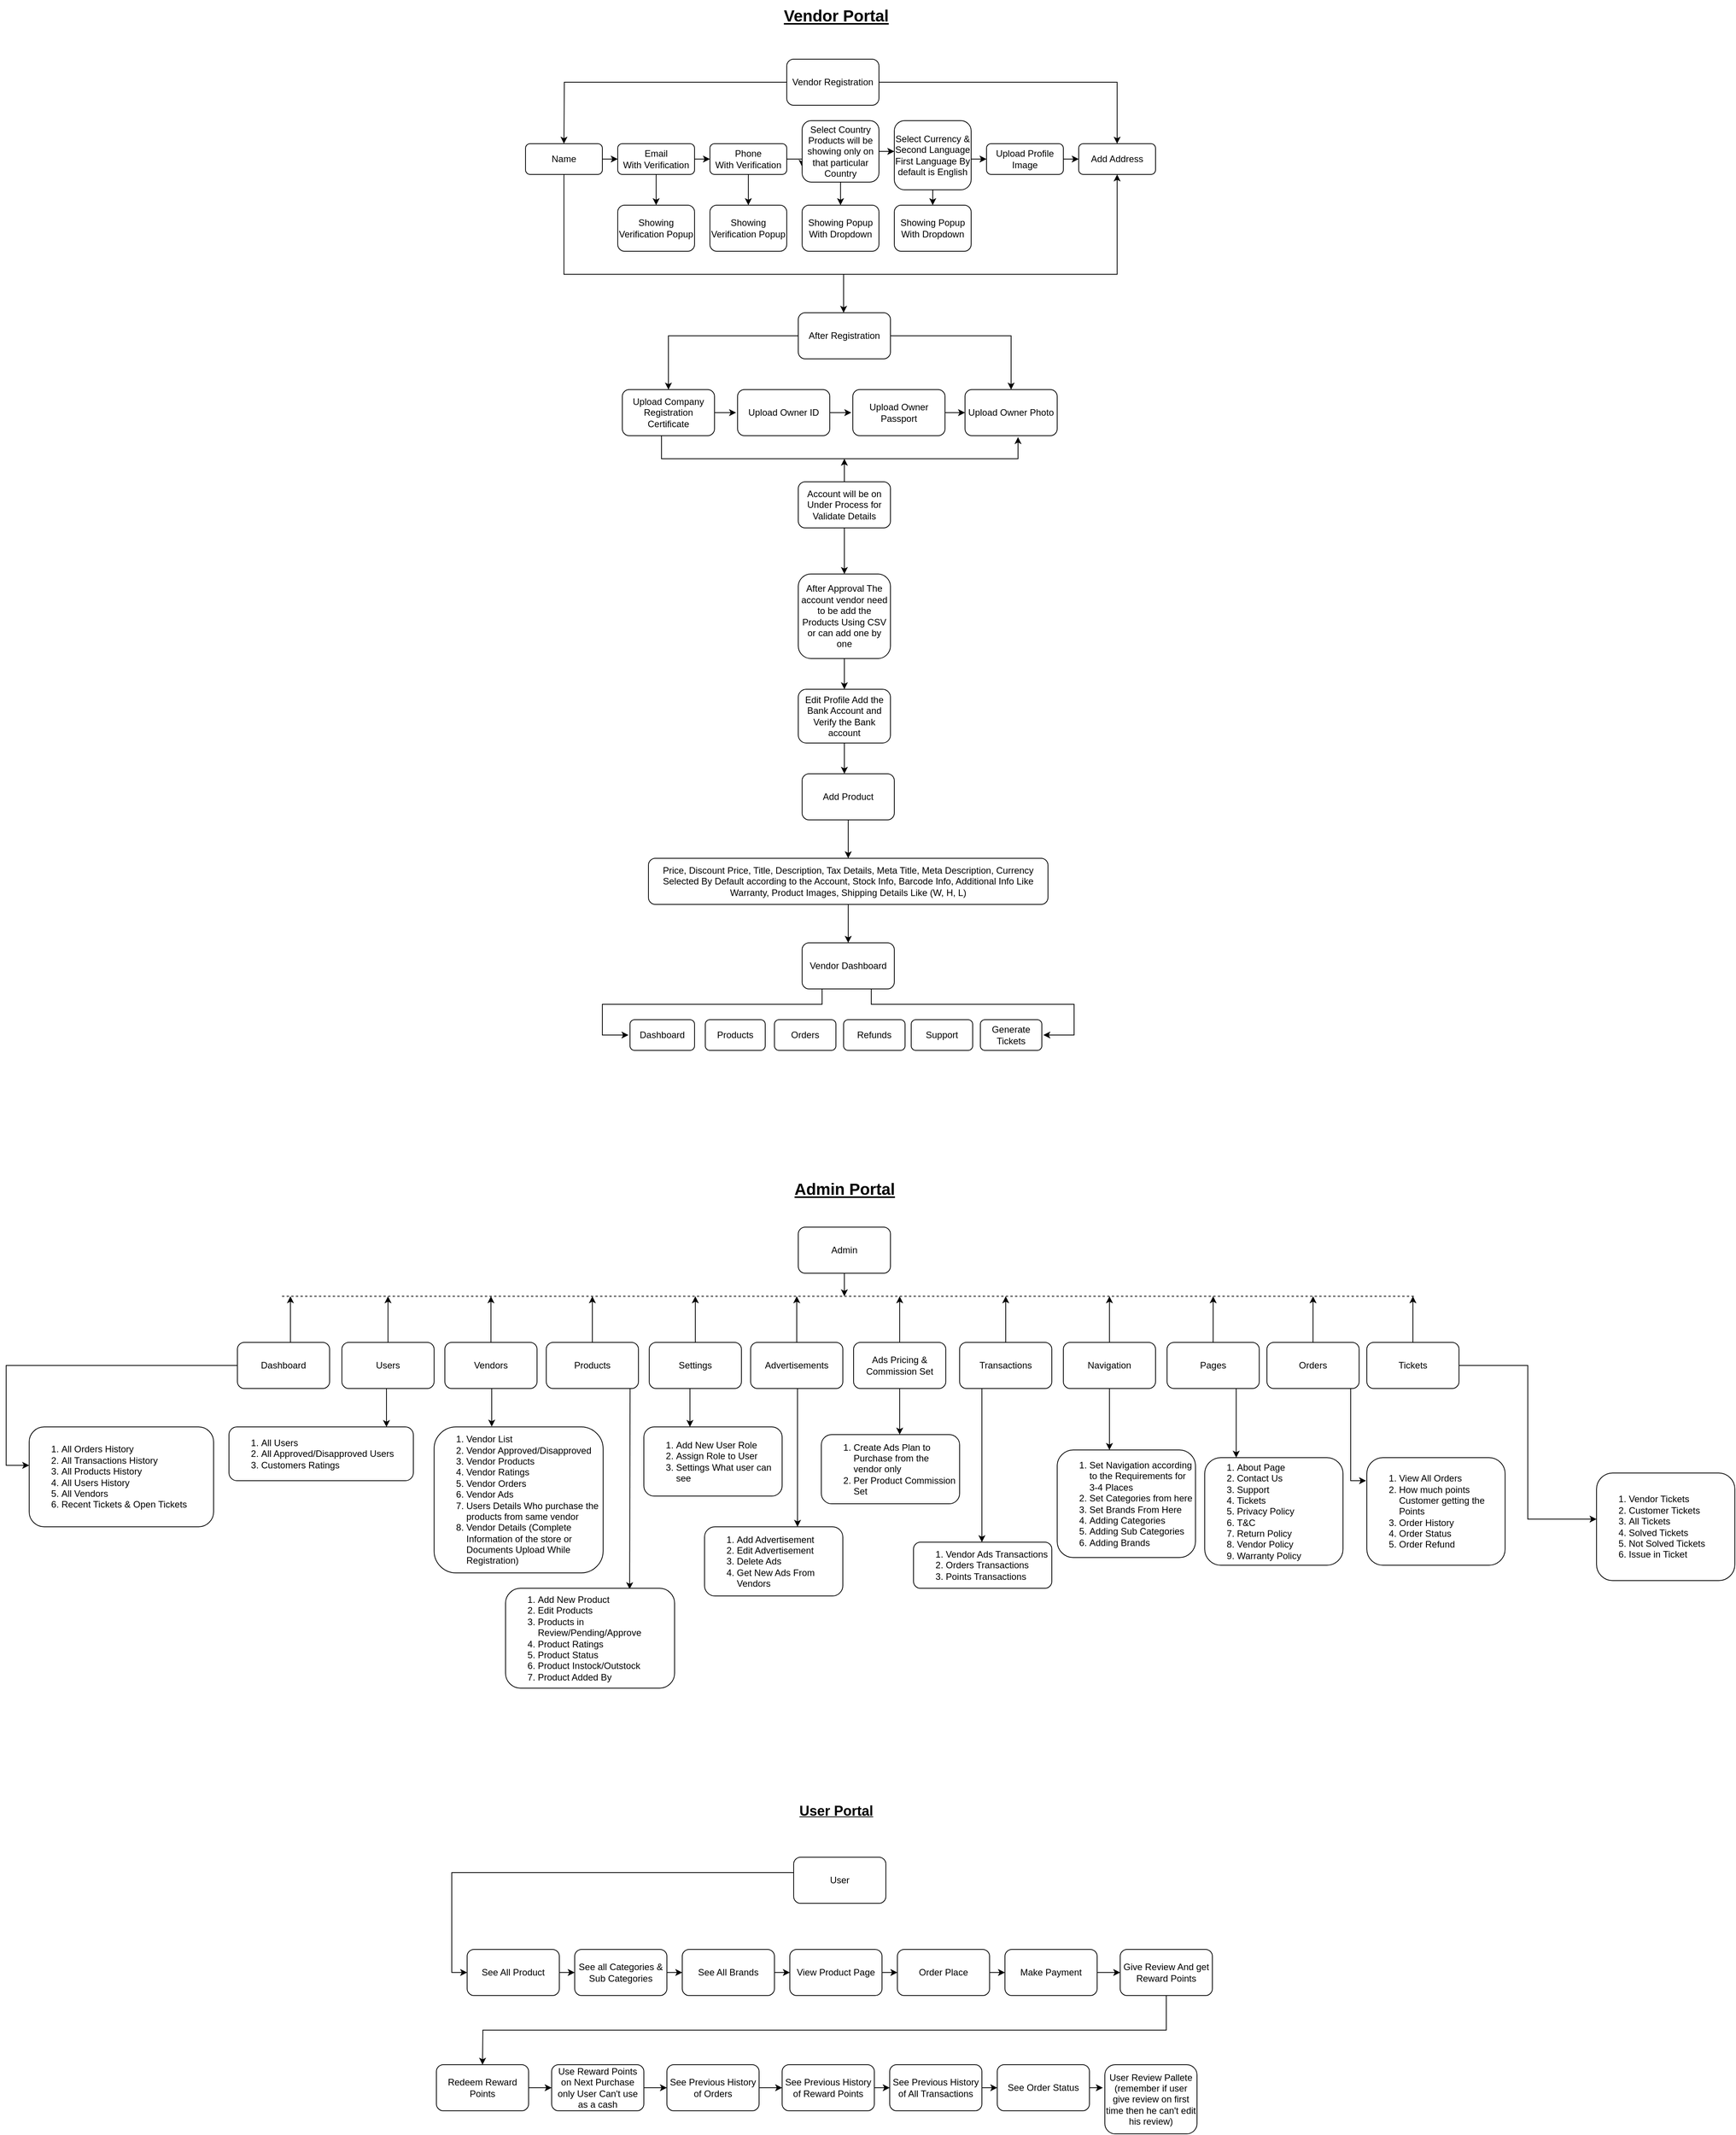 <mxfile version="24.7.13">
  <diagram name="Page-1" id="YAEVpcPzzc_q-mBe14_t">
    <mxGraphModel dx="2216" dy="703" grid="1" gridSize="10" guides="1" tooltips="1" connect="1" arrows="1" fold="1" page="1" pageScale="1" pageWidth="850" pageHeight="1100" math="0" shadow="0">
      <root>
        <mxCell id="0" />
        <mxCell id="1" parent="0" />
        <mxCell id="X09Q4AG_XSMURBuyCHd_-76" value="" style="group" vertex="1" connectable="0" parent="1">
          <mxGeometry x="-660" y="1540" width="2250" height="670" as="geometry" />
        </mxCell>
        <mxCell id="X09Q4AG_XSMURBuyCHd_-2" value="Admin&lt;span style=&quot;background-color: initial;&quot;&gt;&amp;nbsp;Portal&lt;/span&gt;" style="text;html=1;align=center;verticalAlign=middle;resizable=0;points=[];autosize=1;strokeColor=none;fillColor=none;fontSize=21;fontStyle=5" vertex="1" parent="X09Q4AG_XSMURBuyCHd_-76">
          <mxGeometry x="1021" width="140" height="40" as="geometry" />
        </mxCell>
        <mxCell id="X09Q4AG_XSMURBuyCHd_-19" style="edgeStyle=elbowEdgeStyle;rounded=0;orthogonalLoop=1;jettySize=auto;html=1;" edge="1" parent="X09Q4AG_XSMURBuyCHd_-76" source="X09Q4AG_XSMURBuyCHd_-3">
          <mxGeometry relative="1" as="geometry">
            <mxPoint x="1091" y="160" as="targetPoint" />
          </mxGeometry>
        </mxCell>
        <mxCell id="X09Q4AG_XSMURBuyCHd_-3" value="Admin" style="rounded=1;whiteSpace=wrap;html=1;" vertex="1" parent="X09Q4AG_XSMURBuyCHd_-76">
          <mxGeometry x="1031" y="70" width="120" height="60" as="geometry" />
        </mxCell>
        <mxCell id="X09Q4AG_XSMURBuyCHd_-23" style="edgeStyle=elbowEdgeStyle;rounded=0;orthogonalLoop=1;jettySize=auto;html=1;" edge="1" parent="X09Q4AG_XSMURBuyCHd_-76" source="X09Q4AG_XSMURBuyCHd_-5">
          <mxGeometry relative="1" as="geometry">
            <mxPoint x="370" y="160" as="targetPoint" />
          </mxGeometry>
        </mxCell>
        <mxCell id="X09Q4AG_XSMURBuyCHd_-52" style="edgeStyle=elbowEdgeStyle;rounded=0;orthogonalLoop=1;jettySize=auto;html=1;" edge="1" parent="X09Q4AG_XSMURBuyCHd_-76" source="X09Q4AG_XSMURBuyCHd_-5">
          <mxGeometry relative="1" as="geometry">
            <mxPoint x="30" y="380" as="targetPoint" />
            <Array as="points">
              <mxPoint y="310" />
            </Array>
          </mxGeometry>
        </mxCell>
        <mxCell id="X09Q4AG_XSMURBuyCHd_-5" value="Dashboard" style="rounded=1;whiteSpace=wrap;html=1;" vertex="1" parent="X09Q4AG_XSMURBuyCHd_-76">
          <mxGeometry x="301" y="220" width="120" height="60" as="geometry" />
        </mxCell>
        <mxCell id="X09Q4AG_XSMURBuyCHd_-24" style="edgeStyle=elbowEdgeStyle;rounded=0;orthogonalLoop=1;jettySize=auto;html=1;" edge="1" parent="X09Q4AG_XSMURBuyCHd_-76" source="X09Q4AG_XSMURBuyCHd_-8">
          <mxGeometry relative="1" as="geometry">
            <mxPoint x="497" y="160" as="targetPoint" />
          </mxGeometry>
        </mxCell>
        <mxCell id="X09Q4AG_XSMURBuyCHd_-8" value="Users" style="rounded=1;whiteSpace=wrap;html=1;" vertex="1" parent="X09Q4AG_XSMURBuyCHd_-76">
          <mxGeometry x="437" y="220" width="120" height="60" as="geometry" />
        </mxCell>
        <mxCell id="X09Q4AG_XSMURBuyCHd_-25" style="edgeStyle=elbowEdgeStyle;rounded=0;orthogonalLoop=1;jettySize=auto;html=1;" edge="1" parent="X09Q4AG_XSMURBuyCHd_-76" source="X09Q4AG_XSMURBuyCHd_-9">
          <mxGeometry relative="1" as="geometry">
            <mxPoint x="631" y="160" as="targetPoint" />
          </mxGeometry>
        </mxCell>
        <mxCell id="X09Q4AG_XSMURBuyCHd_-9" value="Vendors" style="rounded=1;whiteSpace=wrap;html=1;" vertex="1" parent="X09Q4AG_XSMURBuyCHd_-76">
          <mxGeometry x="571" y="220" width="120" height="60" as="geometry" />
        </mxCell>
        <mxCell id="X09Q4AG_XSMURBuyCHd_-26" style="edgeStyle=elbowEdgeStyle;rounded=0;orthogonalLoop=1;jettySize=auto;html=1;" edge="1" parent="X09Q4AG_XSMURBuyCHd_-76" source="X09Q4AG_XSMURBuyCHd_-10">
          <mxGeometry relative="1" as="geometry">
            <mxPoint x="763" y="160" as="targetPoint" />
          </mxGeometry>
        </mxCell>
        <mxCell id="X09Q4AG_XSMURBuyCHd_-51" style="edgeStyle=elbowEdgeStyle;rounded=0;orthogonalLoop=1;jettySize=auto;html=1;entryX=0.733;entryY=0.009;entryDx=0;entryDy=0;entryPerimeter=0;" edge="1" parent="X09Q4AG_XSMURBuyCHd_-76" target="X09Q4AG_XSMURBuyCHd_-55">
          <mxGeometry relative="1" as="geometry">
            <mxPoint x="812" y="570.0" as="targetPoint" />
            <mxPoint x="812.091" y="280" as="sourcePoint" />
          </mxGeometry>
        </mxCell>
        <mxCell id="X09Q4AG_XSMURBuyCHd_-10" value="Products" style="rounded=1;whiteSpace=wrap;html=1;" vertex="1" parent="X09Q4AG_XSMURBuyCHd_-76">
          <mxGeometry x="703" y="220" width="120" height="60" as="geometry" />
        </mxCell>
        <mxCell id="X09Q4AG_XSMURBuyCHd_-27" style="edgeStyle=elbowEdgeStyle;rounded=0;orthogonalLoop=1;jettySize=auto;html=1;" edge="1" parent="X09Q4AG_XSMURBuyCHd_-76" source="X09Q4AG_XSMURBuyCHd_-11">
          <mxGeometry relative="1" as="geometry">
            <mxPoint x="897" y="160" as="targetPoint" />
          </mxGeometry>
        </mxCell>
        <mxCell id="X09Q4AG_XSMURBuyCHd_-56" style="edgeStyle=elbowEdgeStyle;rounded=0;orthogonalLoop=1;jettySize=auto;html=1;" edge="1" parent="X09Q4AG_XSMURBuyCHd_-76" source="X09Q4AG_XSMURBuyCHd_-11">
          <mxGeometry relative="1" as="geometry">
            <mxPoint x="890" y="330.0" as="targetPoint" />
          </mxGeometry>
        </mxCell>
        <mxCell id="X09Q4AG_XSMURBuyCHd_-11" value="Settings" style="rounded=1;whiteSpace=wrap;html=1;" vertex="1" parent="X09Q4AG_XSMURBuyCHd_-76">
          <mxGeometry x="837" y="220" width="120" height="60" as="geometry" />
        </mxCell>
        <mxCell id="X09Q4AG_XSMURBuyCHd_-28" style="edgeStyle=elbowEdgeStyle;rounded=0;orthogonalLoop=1;jettySize=auto;html=1;" edge="1" parent="X09Q4AG_XSMURBuyCHd_-76" source="X09Q4AG_XSMURBuyCHd_-12">
          <mxGeometry relative="1" as="geometry">
            <mxPoint x="1029" y="160" as="targetPoint" />
          </mxGeometry>
        </mxCell>
        <mxCell id="X09Q4AG_XSMURBuyCHd_-58" style="edgeStyle=elbowEdgeStyle;rounded=0;orthogonalLoop=1;jettySize=auto;html=1;exitX=0.75;exitY=1;exitDx=0;exitDy=0;" edge="1" parent="X09Q4AG_XSMURBuyCHd_-76" source="X09Q4AG_XSMURBuyCHd_-12">
          <mxGeometry relative="1" as="geometry">
            <mxPoint x="1030" y="460" as="targetPoint" />
            <Array as="points">
              <mxPoint x="1030" y="360" />
            </Array>
          </mxGeometry>
        </mxCell>
        <mxCell id="X09Q4AG_XSMURBuyCHd_-12" value="Advertisements" style="rounded=1;whiteSpace=wrap;html=1;" vertex="1" parent="X09Q4AG_XSMURBuyCHd_-76">
          <mxGeometry x="969" y="220" width="120" height="60" as="geometry" />
        </mxCell>
        <mxCell id="X09Q4AG_XSMURBuyCHd_-29" style="edgeStyle=elbowEdgeStyle;rounded=0;orthogonalLoop=1;jettySize=auto;html=1;" edge="1" parent="X09Q4AG_XSMURBuyCHd_-76" source="X09Q4AG_XSMURBuyCHd_-13">
          <mxGeometry relative="1" as="geometry">
            <mxPoint x="1163.0" y="160" as="targetPoint" />
          </mxGeometry>
        </mxCell>
        <mxCell id="X09Q4AG_XSMURBuyCHd_-60" style="edgeStyle=elbowEdgeStyle;rounded=0;orthogonalLoop=1;jettySize=auto;html=1;" edge="1" parent="X09Q4AG_XSMURBuyCHd_-76" source="X09Q4AG_XSMURBuyCHd_-13">
          <mxGeometry relative="1" as="geometry">
            <mxPoint x="1163" y="340.0" as="targetPoint" />
          </mxGeometry>
        </mxCell>
        <mxCell id="X09Q4AG_XSMURBuyCHd_-13" value="Ads Pricing &amp;amp; Commission Set" style="rounded=1;whiteSpace=wrap;html=1;" vertex="1" parent="X09Q4AG_XSMURBuyCHd_-76">
          <mxGeometry x="1103" y="220" width="120" height="60" as="geometry" />
        </mxCell>
        <mxCell id="X09Q4AG_XSMURBuyCHd_-30" style="edgeStyle=elbowEdgeStyle;rounded=0;orthogonalLoop=1;jettySize=auto;html=1;" edge="1" parent="X09Q4AG_XSMURBuyCHd_-76" source="X09Q4AG_XSMURBuyCHd_-14">
          <mxGeometry relative="1" as="geometry">
            <mxPoint x="1301" y="160" as="targetPoint" />
          </mxGeometry>
        </mxCell>
        <mxCell id="X09Q4AG_XSMURBuyCHd_-62" style="edgeStyle=elbowEdgeStyle;rounded=0;orthogonalLoop=1;jettySize=auto;html=1;" edge="1" parent="X09Q4AG_XSMURBuyCHd_-76" source="X09Q4AG_XSMURBuyCHd_-14">
          <mxGeometry relative="1" as="geometry">
            <mxPoint x="1270" y="480.0" as="targetPoint" />
          </mxGeometry>
        </mxCell>
        <mxCell id="X09Q4AG_XSMURBuyCHd_-14" value="Transactions" style="rounded=1;whiteSpace=wrap;html=1;" vertex="1" parent="X09Q4AG_XSMURBuyCHd_-76">
          <mxGeometry x="1241" y="220" width="120" height="60" as="geometry" />
        </mxCell>
        <mxCell id="X09Q4AG_XSMURBuyCHd_-31" style="edgeStyle=elbowEdgeStyle;rounded=0;orthogonalLoop=1;jettySize=auto;html=1;" edge="1" parent="X09Q4AG_XSMURBuyCHd_-76" source="X09Q4AG_XSMURBuyCHd_-15">
          <mxGeometry relative="1" as="geometry">
            <mxPoint x="1436" y="160" as="targetPoint" />
          </mxGeometry>
        </mxCell>
        <mxCell id="X09Q4AG_XSMURBuyCHd_-64" style="edgeStyle=elbowEdgeStyle;rounded=0;orthogonalLoop=1;jettySize=auto;html=1;" edge="1" parent="X09Q4AG_XSMURBuyCHd_-76" source="X09Q4AG_XSMURBuyCHd_-15">
          <mxGeometry relative="1" as="geometry">
            <mxPoint x="1436" y="360.0" as="targetPoint" />
          </mxGeometry>
        </mxCell>
        <mxCell id="X09Q4AG_XSMURBuyCHd_-15" value="Navigation" style="rounded=1;whiteSpace=wrap;html=1;" vertex="1" parent="X09Q4AG_XSMURBuyCHd_-76">
          <mxGeometry x="1376" y="220" width="120" height="60" as="geometry" />
        </mxCell>
        <mxCell id="X09Q4AG_XSMURBuyCHd_-32" style="edgeStyle=elbowEdgeStyle;rounded=0;orthogonalLoop=1;jettySize=auto;html=1;" edge="1" parent="X09Q4AG_XSMURBuyCHd_-76" source="X09Q4AG_XSMURBuyCHd_-16">
          <mxGeometry relative="1" as="geometry">
            <mxPoint x="1571" y="160" as="targetPoint" />
          </mxGeometry>
        </mxCell>
        <mxCell id="X09Q4AG_XSMURBuyCHd_-66" style="edgeStyle=elbowEdgeStyle;rounded=0;orthogonalLoop=1;jettySize=auto;html=1;exitX=0.75;exitY=1;exitDx=0;exitDy=0;" edge="1" parent="X09Q4AG_XSMURBuyCHd_-76" source="X09Q4AG_XSMURBuyCHd_-16">
          <mxGeometry relative="1" as="geometry">
            <mxPoint x="1601" y="370.0" as="targetPoint" />
          </mxGeometry>
        </mxCell>
        <mxCell id="X09Q4AG_XSMURBuyCHd_-16" value="Pages" style="rounded=1;whiteSpace=wrap;html=1;" vertex="1" parent="X09Q4AG_XSMURBuyCHd_-76">
          <mxGeometry x="1511" y="220" width="120" height="60" as="geometry" />
        </mxCell>
        <mxCell id="X09Q4AG_XSMURBuyCHd_-33" style="edgeStyle=elbowEdgeStyle;rounded=0;orthogonalLoop=1;jettySize=auto;html=1;" edge="1" parent="X09Q4AG_XSMURBuyCHd_-76" source="X09Q4AG_XSMURBuyCHd_-17">
          <mxGeometry relative="1" as="geometry">
            <mxPoint x="1701" y="160" as="targetPoint" />
          </mxGeometry>
        </mxCell>
        <mxCell id="X09Q4AG_XSMURBuyCHd_-68" style="edgeStyle=elbowEdgeStyle;rounded=0;orthogonalLoop=1;jettySize=auto;html=1;strokeColor=default;" edge="1" parent="X09Q4AG_XSMURBuyCHd_-76" source="X09Q4AG_XSMURBuyCHd_-17">
          <mxGeometry relative="1" as="geometry">
            <mxPoint x="1770" y="400" as="targetPoint" />
            <Array as="points">
              <mxPoint x="1750" y="310" />
            </Array>
          </mxGeometry>
        </mxCell>
        <mxCell id="X09Q4AG_XSMURBuyCHd_-17" value="Orders" style="rounded=1;whiteSpace=wrap;html=1;" vertex="1" parent="X09Q4AG_XSMURBuyCHd_-76">
          <mxGeometry x="1641" y="220" width="120" height="60" as="geometry" />
        </mxCell>
        <mxCell id="X09Q4AG_XSMURBuyCHd_-34" style="edgeStyle=elbowEdgeStyle;rounded=0;orthogonalLoop=1;jettySize=auto;html=1;" edge="1" parent="X09Q4AG_XSMURBuyCHd_-76" source="X09Q4AG_XSMURBuyCHd_-18">
          <mxGeometry relative="1" as="geometry">
            <mxPoint x="1831" y="160" as="targetPoint" />
          </mxGeometry>
        </mxCell>
        <mxCell id="X09Q4AG_XSMURBuyCHd_-73" style="edgeStyle=elbowEdgeStyle;rounded=0;orthogonalLoop=1;jettySize=auto;html=1;" edge="1" parent="X09Q4AG_XSMURBuyCHd_-76" source="X09Q4AG_XSMURBuyCHd_-18">
          <mxGeometry relative="1" as="geometry">
            <mxPoint x="2070" y="450.0" as="targetPoint" />
          </mxGeometry>
        </mxCell>
        <mxCell id="X09Q4AG_XSMURBuyCHd_-18" value="Tickets" style="rounded=1;whiteSpace=wrap;html=1;" vertex="1" parent="X09Q4AG_XSMURBuyCHd_-76">
          <mxGeometry x="1771" y="220" width="120" height="60" as="geometry" />
        </mxCell>
        <mxCell id="X09Q4AG_XSMURBuyCHd_-22" value="" style="endArrow=none;dashed=1;html=1;rounded=0;" edge="1" parent="X09Q4AG_XSMURBuyCHd_-76">
          <mxGeometry width="50" height="50" relative="1" as="geometry">
            <mxPoint x="1832.105" y="160" as="sourcePoint" />
            <mxPoint x="357" y="160" as="targetPoint" />
          </mxGeometry>
        </mxCell>
        <mxCell id="X09Q4AG_XSMURBuyCHd_-45" value="&lt;ol&gt;&lt;li&gt;Vendor List&lt;/li&gt;&lt;li&gt;Vendor Approved/Disapproved&lt;/li&gt;&lt;li&gt;Vendor Products&lt;/li&gt;&lt;li&gt;Vendor Ratings&lt;/li&gt;&lt;li&gt;Vendor Orders&lt;/li&gt;&lt;li&gt;Vendor Ads&lt;/li&gt;&lt;li&gt;Users Details Who purchase the products from same vendor&lt;/li&gt;&lt;li&gt;Vendor Details (Complete Information of the store or Documents Upload While Registration)&lt;/li&gt;&lt;/ol&gt;" style="rounded=1;whiteSpace=wrap;html=1;align=left;" vertex="1" parent="X09Q4AG_XSMURBuyCHd_-76">
          <mxGeometry x="557" y="330" width="220" height="190" as="geometry" />
        </mxCell>
        <mxCell id="X09Q4AG_XSMURBuyCHd_-46" value="&lt;ol&gt;&lt;li&gt;All Users&lt;/li&gt;&lt;li&gt;All Approved/Disapproved Users&lt;/li&gt;&lt;li&gt;&lt;span style=&quot;background-color: initial;&quot;&gt;Customers Ratings&lt;/span&gt;&lt;/li&gt;&lt;/ol&gt;" style="rounded=1;whiteSpace=wrap;html=1;align=left;" vertex="1" parent="X09Q4AG_XSMURBuyCHd_-76">
          <mxGeometry x="290" y="330" width="240" height="70" as="geometry" />
        </mxCell>
        <mxCell id="X09Q4AG_XSMURBuyCHd_-49" style="edgeStyle=elbowEdgeStyle;rounded=0;orthogonalLoop=1;jettySize=auto;html=1;entryX=0.854;entryY=0.002;entryDx=0;entryDy=0;entryPerimeter=0;" edge="1" parent="X09Q4AG_XSMURBuyCHd_-76" source="X09Q4AG_XSMURBuyCHd_-8" target="X09Q4AG_XSMURBuyCHd_-46">
          <mxGeometry relative="1" as="geometry" />
        </mxCell>
        <mxCell id="X09Q4AG_XSMURBuyCHd_-50" style="edgeStyle=elbowEdgeStyle;rounded=0;orthogonalLoop=1;jettySize=auto;html=1;entryX=0.34;entryY=-0.002;entryDx=0;entryDy=0;entryPerimeter=0;" edge="1" parent="X09Q4AG_XSMURBuyCHd_-76" source="X09Q4AG_XSMURBuyCHd_-9" target="X09Q4AG_XSMURBuyCHd_-45">
          <mxGeometry relative="1" as="geometry" />
        </mxCell>
        <mxCell id="X09Q4AG_XSMURBuyCHd_-53" value="&lt;ol&gt;&lt;li&gt;All Orders History&lt;/li&gt;&lt;li&gt;All Transactions History&lt;/li&gt;&lt;li&gt;All Products History&lt;/li&gt;&lt;li&gt;All Users History&lt;/li&gt;&lt;li&gt;All Vendors&amp;nbsp;&lt;/li&gt;&lt;li&gt;Recent Tickets &amp;amp; Open Tickets&amp;nbsp;&lt;/li&gt;&lt;/ol&gt;" style="rounded=1;whiteSpace=wrap;html=1;align=left;" vertex="1" parent="X09Q4AG_XSMURBuyCHd_-76">
          <mxGeometry x="30" y="330" width="240" height="130" as="geometry" />
        </mxCell>
        <mxCell id="X09Q4AG_XSMURBuyCHd_-55" value="&lt;ol&gt;&lt;li&gt;Add New Product&lt;/li&gt;&lt;li&gt;Edit Products&lt;/li&gt;&lt;li&gt;Products in Review/Pending/Approve&lt;/li&gt;&lt;li&gt;Product Ratings&lt;/li&gt;&lt;li&gt;Product Status&lt;/li&gt;&lt;li&gt;Product Instock/Outstock&lt;/li&gt;&lt;li&gt;Product Added By&amp;nbsp;&lt;/li&gt;&lt;/ol&gt;" style="rounded=1;whiteSpace=wrap;html=1;align=left;" vertex="1" parent="X09Q4AG_XSMURBuyCHd_-76">
          <mxGeometry x="650" y="540" width="220" height="130" as="geometry" />
        </mxCell>
        <mxCell id="X09Q4AG_XSMURBuyCHd_-57" value="&lt;ol&gt;&lt;li&gt;Add New User Role&lt;/li&gt;&lt;li&gt;Assign Role to User&lt;/li&gt;&lt;li&gt;Settings What user can see&amp;nbsp;&lt;/li&gt;&lt;/ol&gt;" style="rounded=1;whiteSpace=wrap;html=1;align=left;" vertex="1" parent="X09Q4AG_XSMURBuyCHd_-76">
          <mxGeometry x="830" y="330" width="180" height="90" as="geometry" />
        </mxCell>
        <mxCell id="X09Q4AG_XSMURBuyCHd_-59" value="&lt;ol&gt;&lt;li&gt;Add Advertisement&lt;/li&gt;&lt;li&gt;Edit Advertisement&lt;/li&gt;&lt;li&gt;Delete Ads&lt;/li&gt;&lt;li&gt;Get New Ads From Vendors&lt;/li&gt;&lt;/ol&gt;" style="rounded=1;whiteSpace=wrap;html=1;align=left;" vertex="1" parent="X09Q4AG_XSMURBuyCHd_-76">
          <mxGeometry x="909" y="460" width="180" height="90" as="geometry" />
        </mxCell>
        <mxCell id="X09Q4AG_XSMURBuyCHd_-61" value="&lt;ol&gt;&lt;li&gt;Create Ads Plan to Purchase from the vendor only&lt;/li&gt;&lt;li&gt;Per Product Commission Set&amp;nbsp;&lt;/li&gt;&lt;/ol&gt;" style="rounded=1;whiteSpace=wrap;html=1;align=left;" vertex="1" parent="X09Q4AG_XSMURBuyCHd_-76">
          <mxGeometry x="1061" y="340" width="180" height="90" as="geometry" />
        </mxCell>
        <mxCell id="X09Q4AG_XSMURBuyCHd_-63" value="&lt;ol&gt;&lt;li&gt;Vendor Ads Transactions&lt;/li&gt;&lt;li&gt;Orders Transactions&lt;/li&gt;&lt;li&gt;Points Transactions&lt;/li&gt;&lt;/ol&gt;" style="rounded=1;whiteSpace=wrap;html=1;align=left;" vertex="1" parent="X09Q4AG_XSMURBuyCHd_-76">
          <mxGeometry x="1181" y="480" width="180" height="60" as="geometry" />
        </mxCell>
        <mxCell id="X09Q4AG_XSMURBuyCHd_-65" value="&lt;ol&gt;&lt;li&gt;Set Navigation according to the Requirements for 3-4 Places&lt;/li&gt;&lt;li&gt;Set Categories from here&lt;/li&gt;&lt;li&gt;Set Brands From Here&lt;/li&gt;&lt;li&gt;Adding Categories&lt;/li&gt;&lt;li&gt;Adding Sub Categories&lt;/li&gt;&lt;li&gt;Adding Brands&lt;/li&gt;&lt;/ol&gt;" style="rounded=1;whiteSpace=wrap;html=1;align=left;" vertex="1" parent="X09Q4AG_XSMURBuyCHd_-76">
          <mxGeometry x="1368" y="360" width="180" height="140" as="geometry" />
        </mxCell>
        <mxCell id="X09Q4AG_XSMURBuyCHd_-67" value="&lt;ol&gt;&lt;li&gt;About Page&amp;nbsp;&lt;/li&gt;&lt;li&gt;Contact Us&lt;/li&gt;&lt;li&gt;Support&lt;/li&gt;&lt;li&gt;Tickets&lt;/li&gt;&lt;li&gt;Privacy Policy&lt;/li&gt;&lt;li&gt;T&amp;amp;C&amp;nbsp;&lt;/li&gt;&lt;li&gt;Return Policy&lt;/li&gt;&lt;li&gt;Vendor Policy&lt;/li&gt;&lt;li&gt;Warranty Policy&lt;/li&gt;&lt;/ol&gt;" style="rounded=1;whiteSpace=wrap;html=1;align=left;" vertex="1" parent="X09Q4AG_XSMURBuyCHd_-76">
          <mxGeometry x="1560" y="370" width="180" height="140" as="geometry" />
        </mxCell>
        <mxCell id="X09Q4AG_XSMURBuyCHd_-71" value="&lt;ol&gt;&lt;li&gt;View All Orders&amp;nbsp;&lt;/li&gt;&lt;li&gt;How much points Customer getting the Points&lt;/li&gt;&lt;li&gt;Order History&lt;/li&gt;&lt;li&gt;Order Status&lt;/li&gt;&lt;li&gt;Order Refund&lt;/li&gt;&lt;/ol&gt;" style="rounded=1;whiteSpace=wrap;html=1;align=left;" vertex="1" parent="X09Q4AG_XSMURBuyCHd_-76">
          <mxGeometry x="1771" y="370" width="180" height="140" as="geometry" />
        </mxCell>
        <mxCell id="X09Q4AG_XSMURBuyCHd_-74" value="&lt;ol&gt;&lt;li&gt;Vendor Tickets&lt;/li&gt;&lt;li&gt;Customer Tickets&lt;/li&gt;&lt;li&gt;All Tickets&lt;/li&gt;&lt;li&gt;Solved Tickets&lt;/li&gt;&lt;li&gt;Not Solved Tickets&lt;/li&gt;&lt;li&gt;Issue in Ticket&lt;/li&gt;&lt;/ol&gt;" style="rounded=1;whiteSpace=wrap;html=1;align=left;" vertex="1" parent="X09Q4AG_XSMURBuyCHd_-76">
          <mxGeometry x="2070" y="390" width="180" height="140" as="geometry" />
        </mxCell>
        <mxCell id="X09Q4AG_XSMURBuyCHd_-77" value="" style="group" vertex="1" connectable="0" parent="1">
          <mxGeometry x="16" y="13" width="820" height="1367" as="geometry" />
        </mxCell>
        <mxCell id="5wintzvDErzxGzjBbFwN-30" style="edgeStyle=orthogonalEdgeStyle;rounded=0;orthogonalLoop=1;jettySize=auto;html=1;entryX=0.5;entryY=0;entryDx=0;entryDy=0;" parent="X09Q4AG_XSMURBuyCHd_-77" source="5wintzvDErzxGzjBbFwN-1" target="5wintzvDErzxGzjBbFwN-17" edge="1">
          <mxGeometry relative="1" as="geometry" />
        </mxCell>
        <mxCell id="5wintzvDErzxGzjBbFwN-31" style="edgeStyle=orthogonalEdgeStyle;rounded=0;orthogonalLoop=1;jettySize=auto;html=1;exitX=0;exitY=0.5;exitDx=0;exitDy=0;" parent="X09Q4AG_XSMURBuyCHd_-77" source="5wintzvDErzxGzjBbFwN-1" edge="1">
          <mxGeometry relative="1" as="geometry">
            <mxPoint x="50" y="187" as="targetPoint" />
          </mxGeometry>
        </mxCell>
        <mxCell id="5wintzvDErzxGzjBbFwN-1" value="Vendor Registration" style="rounded=1;whiteSpace=wrap;html=1;" parent="X09Q4AG_XSMURBuyCHd_-77" vertex="1">
          <mxGeometry x="340" y="77" width="120" height="60" as="geometry" />
        </mxCell>
        <mxCell id="5wintzvDErzxGzjBbFwN-20" style="edgeStyle=orthogonalEdgeStyle;rounded=0;orthogonalLoop=1;jettySize=auto;html=1;exitX=1;exitY=0.5;exitDx=0;exitDy=0;entryX=0;entryY=0.5;entryDx=0;entryDy=0;" parent="X09Q4AG_XSMURBuyCHd_-77" source="5wintzvDErzxGzjBbFwN-11" target="5wintzvDErzxGzjBbFwN-12" edge="1">
          <mxGeometry relative="1" as="geometry" />
        </mxCell>
        <mxCell id="5wintzvDErzxGzjBbFwN-43" style="edgeStyle=orthogonalEdgeStyle;rounded=0;orthogonalLoop=1;jettySize=auto;html=1;exitX=0.5;exitY=1;exitDx=0;exitDy=0;entryX=0.5;entryY=1;entryDx=0;entryDy=0;" parent="X09Q4AG_XSMURBuyCHd_-77" source="5wintzvDErzxGzjBbFwN-11" target="5wintzvDErzxGzjBbFwN-17" edge="1">
          <mxGeometry relative="1" as="geometry">
            <Array as="points">
              <mxPoint x="50" y="357" />
              <mxPoint x="770" y="357" />
            </Array>
          </mxGeometry>
        </mxCell>
        <mxCell id="5wintzvDErzxGzjBbFwN-11" value="Name" style="rounded=1;whiteSpace=wrap;html=1;" parent="X09Q4AG_XSMURBuyCHd_-77" vertex="1">
          <mxGeometry y="187" width="100" height="40" as="geometry" />
        </mxCell>
        <mxCell id="5wintzvDErzxGzjBbFwN-21" style="edgeStyle=orthogonalEdgeStyle;rounded=0;orthogonalLoop=1;jettySize=auto;html=1;exitX=1;exitY=0.5;exitDx=0;exitDy=0;entryX=0;entryY=0.5;entryDx=0;entryDy=0;" parent="X09Q4AG_XSMURBuyCHd_-77" source="5wintzvDErzxGzjBbFwN-12" target="5wintzvDErzxGzjBbFwN-13" edge="1">
          <mxGeometry relative="1" as="geometry" />
        </mxCell>
        <mxCell id="5wintzvDErzxGzjBbFwN-37" style="edgeStyle=orthogonalEdgeStyle;rounded=0;orthogonalLoop=1;jettySize=auto;html=1;exitX=0.5;exitY=1;exitDx=0;exitDy=0;entryX=0.5;entryY=0;entryDx=0;entryDy=0;" parent="X09Q4AG_XSMURBuyCHd_-77" source="5wintzvDErzxGzjBbFwN-12" target="5wintzvDErzxGzjBbFwN-33" edge="1">
          <mxGeometry relative="1" as="geometry" />
        </mxCell>
        <mxCell id="5wintzvDErzxGzjBbFwN-12" value="Email&lt;br&gt;With Verification" style="rounded=1;whiteSpace=wrap;html=1;" parent="X09Q4AG_XSMURBuyCHd_-77" vertex="1">
          <mxGeometry x="120" y="187" width="100" height="40" as="geometry" />
        </mxCell>
        <mxCell id="5wintzvDErzxGzjBbFwN-36" style="edgeStyle=orthogonalEdgeStyle;rounded=0;orthogonalLoop=1;jettySize=auto;html=1;exitX=0.5;exitY=1;exitDx=0;exitDy=0;entryX=0.5;entryY=0;entryDx=0;entryDy=0;" parent="X09Q4AG_XSMURBuyCHd_-77" source="5wintzvDErzxGzjBbFwN-13" target="5wintzvDErzxGzjBbFwN-34" edge="1">
          <mxGeometry relative="1" as="geometry" />
        </mxCell>
        <mxCell id="5wintzvDErzxGzjBbFwN-68" style="edgeStyle=orthogonalEdgeStyle;rounded=0;orthogonalLoop=1;jettySize=auto;html=1;exitX=1;exitY=0.5;exitDx=0;exitDy=0;entryX=0;entryY=0.75;entryDx=0;entryDy=0;" parent="X09Q4AG_XSMURBuyCHd_-77" source="5wintzvDErzxGzjBbFwN-13" target="5wintzvDErzxGzjBbFwN-14" edge="1">
          <mxGeometry relative="1" as="geometry" />
        </mxCell>
        <mxCell id="5wintzvDErzxGzjBbFwN-13" value="Phone&lt;br&gt;With Verification" style="rounded=1;whiteSpace=wrap;html=1;" parent="X09Q4AG_XSMURBuyCHd_-77" vertex="1">
          <mxGeometry x="240" y="187" width="100" height="40" as="geometry" />
        </mxCell>
        <mxCell id="5wintzvDErzxGzjBbFwN-39" style="edgeStyle=orthogonalEdgeStyle;rounded=0;orthogonalLoop=1;jettySize=auto;html=1;entryX=0.5;entryY=0;entryDx=0;entryDy=0;" parent="X09Q4AG_XSMURBuyCHd_-77" target="5wintzvDErzxGzjBbFwN-38" edge="1">
          <mxGeometry relative="1" as="geometry">
            <mxPoint x="410" y="237" as="sourcePoint" />
          </mxGeometry>
        </mxCell>
        <mxCell id="5wintzvDErzxGzjBbFwN-14" value="Select Country Products will be showing only on that particular Country" style="rounded=1;whiteSpace=wrap;html=1;" parent="X09Q4AG_XSMURBuyCHd_-77" vertex="1">
          <mxGeometry x="360" y="157" width="100" height="80" as="geometry" />
        </mxCell>
        <mxCell id="5wintzvDErzxGzjBbFwN-27" style="edgeStyle=orthogonalEdgeStyle;rounded=0;orthogonalLoop=1;jettySize=auto;html=1;exitX=1;exitY=0.5;exitDx=0;exitDy=0;entryX=0;entryY=0.5;entryDx=0;entryDy=0;" parent="X09Q4AG_XSMURBuyCHd_-77" source="5wintzvDErzxGzjBbFwN-15" target="5wintzvDErzxGzjBbFwN-16" edge="1">
          <mxGeometry relative="1" as="geometry">
            <Array as="points">
              <mxPoint x="580" y="207" />
            </Array>
          </mxGeometry>
        </mxCell>
        <mxCell id="5wintzvDErzxGzjBbFwN-41" style="edgeStyle=orthogonalEdgeStyle;rounded=0;orthogonalLoop=1;jettySize=auto;html=1;entryX=0.5;entryY=0;entryDx=0;entryDy=0;" parent="X09Q4AG_XSMURBuyCHd_-77" target="5wintzvDErzxGzjBbFwN-40" edge="1">
          <mxGeometry relative="1" as="geometry">
            <mxPoint x="530" y="247" as="sourcePoint" />
          </mxGeometry>
        </mxCell>
        <mxCell id="5wintzvDErzxGzjBbFwN-15" value="Select Currency &amp;amp; Second Language&lt;div&gt;First Language By default is English&lt;/div&gt;" style="rounded=1;whiteSpace=wrap;html=1;" parent="X09Q4AG_XSMURBuyCHd_-77" vertex="1">
          <mxGeometry x="480" y="157" width="100" height="90" as="geometry" />
        </mxCell>
        <mxCell id="5wintzvDErzxGzjBbFwN-28" style="edgeStyle=orthogonalEdgeStyle;rounded=0;orthogonalLoop=1;jettySize=auto;html=1;exitX=1;exitY=0.5;exitDx=0;exitDy=0;entryX=0;entryY=0.5;entryDx=0;entryDy=0;" parent="X09Q4AG_XSMURBuyCHd_-77" source="5wintzvDErzxGzjBbFwN-16" target="5wintzvDErzxGzjBbFwN-17" edge="1">
          <mxGeometry relative="1" as="geometry" />
        </mxCell>
        <mxCell id="5wintzvDErzxGzjBbFwN-16" value="Upload Profile Image" style="rounded=1;whiteSpace=wrap;html=1;" parent="X09Q4AG_XSMURBuyCHd_-77" vertex="1">
          <mxGeometry x="600" y="187" width="100" height="40" as="geometry" />
        </mxCell>
        <mxCell id="5wintzvDErzxGzjBbFwN-17" value="Add Address" style="rounded=1;whiteSpace=wrap;html=1;" parent="X09Q4AG_XSMURBuyCHd_-77" vertex="1">
          <mxGeometry x="720" y="187" width="100" height="40" as="geometry" />
        </mxCell>
        <mxCell id="5wintzvDErzxGzjBbFwN-33" value="Showing Verification Popup" style="rounded=1;whiteSpace=wrap;html=1;" parent="X09Q4AG_XSMURBuyCHd_-77" vertex="1">
          <mxGeometry x="120" y="267" width="100" height="60" as="geometry" />
        </mxCell>
        <mxCell id="5wintzvDErzxGzjBbFwN-34" value="Showing Verification Popup" style="rounded=1;whiteSpace=wrap;html=1;" parent="X09Q4AG_XSMURBuyCHd_-77" vertex="1">
          <mxGeometry x="240" y="267" width="100" height="60" as="geometry" />
        </mxCell>
        <mxCell id="5wintzvDErzxGzjBbFwN-38" value="Showing Popup With Dropdown" style="rounded=1;whiteSpace=wrap;html=1;" parent="X09Q4AG_XSMURBuyCHd_-77" vertex="1">
          <mxGeometry x="360" y="267" width="100" height="60" as="geometry" />
        </mxCell>
        <mxCell id="5wintzvDErzxGzjBbFwN-40" value="Showing Popup With Dropdown" style="rounded=1;whiteSpace=wrap;html=1;" parent="X09Q4AG_XSMURBuyCHd_-77" vertex="1">
          <mxGeometry x="480" y="267" width="100" height="60" as="geometry" />
        </mxCell>
        <mxCell id="5wintzvDErzxGzjBbFwN-44" value="" style="endArrow=classic;html=1;rounded=0;" parent="X09Q4AG_XSMURBuyCHd_-77" edge="1">
          <mxGeometry width="50" height="50" relative="1" as="geometry">
            <mxPoint x="414" y="357" as="sourcePoint" />
            <mxPoint x="414" y="407" as="targetPoint" />
          </mxGeometry>
        </mxCell>
        <mxCell id="5wintzvDErzxGzjBbFwN-51" style="edgeStyle=orthogonalEdgeStyle;rounded=0;orthogonalLoop=1;jettySize=auto;html=1;exitX=1;exitY=0.5;exitDx=0;exitDy=0;entryX=0.5;entryY=0;entryDx=0;entryDy=0;" parent="X09Q4AG_XSMURBuyCHd_-77" source="5wintzvDErzxGzjBbFwN-45" target="5wintzvDErzxGzjBbFwN-49" edge="1">
          <mxGeometry relative="1" as="geometry" />
        </mxCell>
        <mxCell id="5wintzvDErzxGzjBbFwN-52" style="edgeStyle=orthogonalEdgeStyle;rounded=0;orthogonalLoop=1;jettySize=auto;html=1;exitX=0;exitY=0.5;exitDx=0;exitDy=0;entryX=0.5;entryY=0;entryDx=0;entryDy=0;" parent="X09Q4AG_XSMURBuyCHd_-77" source="5wintzvDErzxGzjBbFwN-45" target="5wintzvDErzxGzjBbFwN-46" edge="1">
          <mxGeometry relative="1" as="geometry" />
        </mxCell>
        <mxCell id="5wintzvDErzxGzjBbFwN-45" value="After Registration" style="rounded=1;whiteSpace=wrap;html=1;" parent="X09Q4AG_XSMURBuyCHd_-77" vertex="1">
          <mxGeometry x="355" y="407" width="120" height="60" as="geometry" />
        </mxCell>
        <mxCell id="5wintzvDErzxGzjBbFwN-55" style="edgeStyle=orthogonalEdgeStyle;rounded=0;orthogonalLoop=1;jettySize=auto;html=1;exitX=1;exitY=0.5;exitDx=0;exitDy=0;" parent="X09Q4AG_XSMURBuyCHd_-77" source="5wintzvDErzxGzjBbFwN-46" edge="1">
          <mxGeometry relative="1" as="geometry">
            <mxPoint x="274" y="537" as="targetPoint" />
          </mxGeometry>
        </mxCell>
        <mxCell id="5wintzvDErzxGzjBbFwN-46" value="Upload Company Registration Certificate" style="rounded=1;whiteSpace=wrap;html=1;" parent="X09Q4AG_XSMURBuyCHd_-77" vertex="1">
          <mxGeometry x="126" y="507" width="120" height="60" as="geometry" />
        </mxCell>
        <mxCell id="5wintzvDErzxGzjBbFwN-56" style="edgeStyle=orthogonalEdgeStyle;rounded=0;orthogonalLoop=1;jettySize=auto;html=1;exitX=1;exitY=0.5;exitDx=0;exitDy=0;" parent="X09Q4AG_XSMURBuyCHd_-77" source="5wintzvDErzxGzjBbFwN-47" edge="1">
          <mxGeometry relative="1" as="geometry">
            <mxPoint x="424" y="537" as="targetPoint" />
          </mxGeometry>
        </mxCell>
        <mxCell id="5wintzvDErzxGzjBbFwN-47" value="Upload Owner ID" style="rounded=1;whiteSpace=wrap;html=1;" parent="X09Q4AG_XSMURBuyCHd_-77" vertex="1">
          <mxGeometry x="276" y="507" width="120" height="60" as="geometry" />
        </mxCell>
        <mxCell id="5wintzvDErzxGzjBbFwN-57" style="edgeStyle=orthogonalEdgeStyle;rounded=0;orthogonalLoop=1;jettySize=auto;html=1;exitX=1;exitY=0.5;exitDx=0;exitDy=0;entryX=0;entryY=0.5;entryDx=0;entryDy=0;" parent="X09Q4AG_XSMURBuyCHd_-77" source="5wintzvDErzxGzjBbFwN-48" target="5wintzvDErzxGzjBbFwN-49" edge="1">
          <mxGeometry relative="1" as="geometry" />
        </mxCell>
        <mxCell id="5wintzvDErzxGzjBbFwN-48" value="Upload Owner Passport" style="rounded=1;whiteSpace=wrap;html=1;" parent="X09Q4AG_XSMURBuyCHd_-77" vertex="1">
          <mxGeometry x="426" y="507" width="120" height="60" as="geometry" />
        </mxCell>
        <mxCell id="5wintzvDErzxGzjBbFwN-49" value="Upload Owner Photo" style="rounded=1;whiteSpace=wrap;html=1;" parent="X09Q4AG_XSMURBuyCHd_-77" vertex="1">
          <mxGeometry x="572" y="507" width="120" height="60" as="geometry" />
        </mxCell>
        <mxCell id="5wintzvDErzxGzjBbFwN-60" style="edgeStyle=orthogonalEdgeStyle;rounded=0;orthogonalLoop=1;jettySize=auto;html=1;exitX=0.5;exitY=0;exitDx=0;exitDy=0;" parent="X09Q4AG_XSMURBuyCHd_-77" source="5wintzvDErzxGzjBbFwN-58" edge="1">
          <mxGeometry relative="1" as="geometry">
            <mxPoint x="415" y="597" as="targetPoint" />
          </mxGeometry>
        </mxCell>
        <mxCell id="5wintzvDErzxGzjBbFwN-62" style="edgeStyle=orthogonalEdgeStyle;rounded=0;orthogonalLoop=1;jettySize=auto;html=1;exitX=0.5;exitY=1;exitDx=0;exitDy=0;entryX=0.5;entryY=0;entryDx=0;entryDy=0;" parent="X09Q4AG_XSMURBuyCHd_-77" source="5wintzvDErzxGzjBbFwN-58" target="5wintzvDErzxGzjBbFwN-61" edge="1">
          <mxGeometry relative="1" as="geometry" />
        </mxCell>
        <mxCell id="5wintzvDErzxGzjBbFwN-58" value="Account will be on Under Process for Validate Details" style="rounded=1;whiteSpace=wrap;html=1;" parent="X09Q4AG_XSMURBuyCHd_-77" vertex="1">
          <mxGeometry x="355" y="627" width="120" height="60" as="geometry" />
        </mxCell>
        <mxCell id="5wintzvDErzxGzjBbFwN-59" style="edgeStyle=orthogonalEdgeStyle;rounded=0;orthogonalLoop=1;jettySize=auto;html=1;exitX=0.5;exitY=1;exitDx=0;exitDy=0;entryX=0.65;entryY=1.031;entryDx=0;entryDy=0;entryPerimeter=0;" parent="X09Q4AG_XSMURBuyCHd_-77" edge="1">
          <mxGeometry relative="1" as="geometry">
            <mxPoint x="177" y="567" as="sourcePoint" />
            <mxPoint x="641.0" y="568.86" as="targetPoint" />
            <Array as="points">
              <mxPoint x="177" y="597" />
              <mxPoint x="641" y="597" />
            </Array>
          </mxGeometry>
        </mxCell>
        <mxCell id="5wintzvDErzxGzjBbFwN-63" style="edgeStyle=orthogonalEdgeStyle;rounded=0;orthogonalLoop=1;jettySize=auto;html=1;exitX=0.5;exitY=1;exitDx=0;exitDy=0;" parent="X09Q4AG_XSMURBuyCHd_-77" source="5wintzvDErzxGzjBbFwN-61" edge="1">
          <mxGeometry relative="1" as="geometry">
            <mxPoint x="415" y="897" as="targetPoint" />
          </mxGeometry>
        </mxCell>
        <mxCell id="5wintzvDErzxGzjBbFwN-61" value="After Approval The account vendor need to be add the Products Using CSV or can add one by one" style="rounded=1;whiteSpace=wrap;html=1;" parent="X09Q4AG_XSMURBuyCHd_-77" vertex="1">
          <mxGeometry x="355" y="747" width="120" height="110" as="geometry" />
        </mxCell>
        <mxCell id="5wintzvDErzxGzjBbFwN-74" style="edgeStyle=orthogonalEdgeStyle;rounded=0;orthogonalLoop=1;jettySize=auto;html=1;" parent="X09Q4AG_XSMURBuyCHd_-77" source="5wintzvDErzxGzjBbFwN-64" edge="1">
          <mxGeometry relative="1" as="geometry">
            <mxPoint x="420" y="1117" as="targetPoint" />
          </mxGeometry>
        </mxCell>
        <mxCell id="5wintzvDErzxGzjBbFwN-64" value="Add Product" style="rounded=1;whiteSpace=wrap;html=1;" parent="X09Q4AG_XSMURBuyCHd_-77" vertex="1">
          <mxGeometry x="360" y="1007" width="120" height="60" as="geometry" />
        </mxCell>
        <mxCell id="5wintzvDErzxGzjBbFwN-75" style="edgeStyle=orthogonalEdgeStyle;rounded=0;orthogonalLoop=1;jettySize=auto;html=1;" parent="X09Q4AG_XSMURBuyCHd_-77" source="5wintzvDErzxGzjBbFwN-66" edge="1">
          <mxGeometry relative="1" as="geometry">
            <mxPoint x="420" y="1227" as="targetPoint" />
          </mxGeometry>
        </mxCell>
        <mxCell id="5wintzvDErzxGzjBbFwN-66" value="Price, Discount Price, Title, Description, Tax Details, Meta Title, Meta Description, Currency Selected By Default according to the Account, Stock Info, Barcode Info, Additional Info Like Warranty, Product Images, Shipping Details Like (W, H, L)" style="rounded=1;whiteSpace=wrap;html=1;" parent="X09Q4AG_XSMURBuyCHd_-77" vertex="1">
          <mxGeometry x="160" y="1117" width="520" height="60" as="geometry" />
        </mxCell>
        <mxCell id="5wintzvDErzxGzjBbFwN-71" style="edgeStyle=orthogonalEdgeStyle;rounded=0;orthogonalLoop=1;jettySize=auto;html=1;entryX=0.002;entryY=0.447;entryDx=0;entryDy=0;entryPerimeter=0;" parent="X09Q4AG_XSMURBuyCHd_-77" source="5wintzvDErzxGzjBbFwN-14" target="5wintzvDErzxGzjBbFwN-15" edge="1">
          <mxGeometry relative="1" as="geometry" />
        </mxCell>
        <mxCell id="5wintzvDErzxGzjBbFwN-73" style="edgeStyle=orthogonalEdgeStyle;rounded=0;orthogonalLoop=1;jettySize=auto;html=1;" parent="X09Q4AG_XSMURBuyCHd_-77" source="5wintzvDErzxGzjBbFwN-72" edge="1">
          <mxGeometry relative="1" as="geometry">
            <mxPoint x="415" y="1007" as="targetPoint" />
          </mxGeometry>
        </mxCell>
        <mxCell id="5wintzvDErzxGzjBbFwN-72" value="Edit Profile Add the Bank Account and Verify the Bank account" style="rounded=1;whiteSpace=wrap;html=1;" parent="X09Q4AG_XSMURBuyCHd_-77" vertex="1">
          <mxGeometry x="355" y="897" width="120" height="70" as="geometry" />
        </mxCell>
        <mxCell id="5wintzvDErzxGzjBbFwN-78" style="edgeStyle=orthogonalEdgeStyle;rounded=0;orthogonalLoop=1;jettySize=auto;html=1;exitX=0.175;exitY=0.98;exitDx=0;exitDy=0;exitPerimeter=0;" parent="X09Q4AG_XSMURBuyCHd_-77" source="5wintzvDErzxGzjBbFwN-76" edge="1">
          <mxGeometry relative="1" as="geometry">
            <mxPoint x="134" y="1347" as="targetPoint" />
            <mxPoint x="385.96" y="1307" as="sourcePoint" />
            <Array as="points">
              <mxPoint x="386" y="1286" />
              <mxPoint x="386" y="1307" />
              <mxPoint x="100" y="1307" />
              <mxPoint x="100" y="1347" />
            </Array>
          </mxGeometry>
        </mxCell>
        <mxCell id="5wintzvDErzxGzjBbFwN-79" style="edgeStyle=orthogonalEdgeStyle;rounded=0;orthogonalLoop=1;jettySize=auto;html=1;exitX=0.75;exitY=1;exitDx=0;exitDy=0;" parent="X09Q4AG_XSMURBuyCHd_-77" source="5wintzvDErzxGzjBbFwN-76" edge="1">
          <mxGeometry relative="1" as="geometry">
            <mxPoint x="674" y="1347" as="targetPoint" />
            <Array as="points">
              <mxPoint x="450" y="1307" />
              <mxPoint x="714" y="1307" />
              <mxPoint x="714" y="1347" />
            </Array>
          </mxGeometry>
        </mxCell>
        <mxCell id="5wintzvDErzxGzjBbFwN-76" value="Vendor Dashboard" style="rounded=1;whiteSpace=wrap;html=1;" parent="X09Q4AG_XSMURBuyCHd_-77" vertex="1">
          <mxGeometry x="360" y="1227" width="120" height="60" as="geometry" />
        </mxCell>
        <mxCell id="5wintzvDErzxGzjBbFwN-80" value="Dashboard" style="rounded=1;whiteSpace=wrap;html=1;" parent="X09Q4AG_XSMURBuyCHd_-77" vertex="1">
          <mxGeometry x="136" y="1327" width="84" height="40" as="geometry" />
        </mxCell>
        <mxCell id="5wintzvDErzxGzjBbFwN-83" value="Products" style="rounded=1;whiteSpace=wrap;html=1;" parent="X09Q4AG_XSMURBuyCHd_-77" vertex="1">
          <mxGeometry x="234" y="1327" width="78" height="40" as="geometry" />
        </mxCell>
        <mxCell id="5wintzvDErzxGzjBbFwN-84" value="Orders" style="rounded=1;whiteSpace=wrap;html=1;" parent="X09Q4AG_XSMURBuyCHd_-77" vertex="1">
          <mxGeometry x="324" y="1327" width="80" height="40" as="geometry" />
        </mxCell>
        <mxCell id="5wintzvDErzxGzjBbFwN-85" value="Refunds" style="rounded=1;whiteSpace=wrap;html=1;" parent="X09Q4AG_XSMURBuyCHd_-77" vertex="1">
          <mxGeometry x="414" y="1327" width="80" height="40" as="geometry" />
        </mxCell>
        <mxCell id="5wintzvDErzxGzjBbFwN-86" value="Generate Tickets" style="rounded=1;whiteSpace=wrap;html=1;" parent="X09Q4AG_XSMURBuyCHd_-77" vertex="1">
          <mxGeometry x="592" y="1327" width="80" height="40" as="geometry" />
        </mxCell>
        <mxCell id="5wintzvDErzxGzjBbFwN-87" value="Support" style="rounded=1;whiteSpace=wrap;html=1;" parent="X09Q4AG_XSMURBuyCHd_-77" vertex="1">
          <mxGeometry x="502" y="1327" width="80" height="40" as="geometry" />
        </mxCell>
        <mxCell id="X09Q4AG_XSMURBuyCHd_-1" value="Vendor Portal" style="text;html=1;align=center;verticalAlign=middle;resizable=0;points=[];autosize=1;strokeColor=none;fillColor=none;fontSize=21;fontStyle=5" vertex="1" parent="X09Q4AG_XSMURBuyCHd_-77">
          <mxGeometry x="329" width="150" height="40" as="geometry" />
        </mxCell>
        <mxCell id="X09Q4AG_XSMURBuyCHd_-113" value="" style="group" vertex="1" connectable="0" parent="1">
          <mxGeometry x="-100" y="2340" width="1010" height="450" as="geometry" />
        </mxCell>
        <mxCell id="X09Q4AG_XSMURBuyCHd_-78" value="&lt;h2&gt;&lt;u&gt;User Portal&lt;/u&gt;&lt;/h2&gt;" style="text;html=1;align=center;verticalAlign=middle;resizable=0;points=[];autosize=1;strokeColor=none;fillColor=none;" vertex="1" parent="X09Q4AG_XSMURBuyCHd_-113">
          <mxGeometry x="460" width="120" height="60" as="geometry" />
        </mxCell>
        <mxCell id="X09Q4AG_XSMURBuyCHd_-82" style="edgeStyle=orthogonalEdgeStyle;rounded=0;orthogonalLoop=1;jettySize=auto;html=1;exitX=0;exitY=0.5;exitDx=0;exitDy=0;entryX=0;entryY=0.5;entryDx=0;entryDy=0;" edge="1" parent="X09Q4AG_XSMURBuyCHd_-113" source="X09Q4AG_XSMURBuyCHd_-79" target="X09Q4AG_XSMURBuyCHd_-84">
          <mxGeometry relative="1" as="geometry">
            <mxPoint x="100" y="210" as="targetPoint" />
            <Array as="points">
              <mxPoint x="465" y="110" />
              <mxPoint x="20" y="110" />
              <mxPoint x="20" y="240" />
            </Array>
          </mxGeometry>
        </mxCell>
        <mxCell id="X09Q4AG_XSMURBuyCHd_-79" value="User" style="rounded=1;whiteSpace=wrap;html=1;" vertex="1" parent="X09Q4AG_XSMURBuyCHd_-113">
          <mxGeometry x="465" y="90" width="120" height="60" as="geometry" />
        </mxCell>
        <mxCell id="X09Q4AG_XSMURBuyCHd_-91" style="edgeStyle=orthogonalEdgeStyle;rounded=0;orthogonalLoop=1;jettySize=auto;html=1;exitX=1;exitY=0.5;exitDx=0;exitDy=0;entryX=0;entryY=0.5;entryDx=0;entryDy=0;" edge="1" parent="X09Q4AG_XSMURBuyCHd_-113" source="X09Q4AG_XSMURBuyCHd_-84" target="X09Q4AG_XSMURBuyCHd_-86">
          <mxGeometry relative="1" as="geometry" />
        </mxCell>
        <mxCell id="X09Q4AG_XSMURBuyCHd_-84" value="See All Product" style="rounded=1;whiteSpace=wrap;html=1;" vertex="1" parent="X09Q4AG_XSMURBuyCHd_-113">
          <mxGeometry x="40" y="210" width="120" height="60" as="geometry" />
        </mxCell>
        <mxCell id="X09Q4AG_XSMURBuyCHd_-97" style="edgeStyle=orthogonalEdgeStyle;rounded=0;orthogonalLoop=1;jettySize=auto;html=1;exitX=0.5;exitY=1;exitDx=0;exitDy=0;" edge="1" parent="X09Q4AG_XSMURBuyCHd_-113" source="X09Q4AG_XSMURBuyCHd_-85">
          <mxGeometry relative="1" as="geometry">
            <mxPoint x="60" y="360" as="targetPoint" />
          </mxGeometry>
        </mxCell>
        <mxCell id="X09Q4AG_XSMURBuyCHd_-85" value="Give Review And get Reward Points" style="rounded=1;whiteSpace=wrap;html=1;" vertex="1" parent="X09Q4AG_XSMURBuyCHd_-113">
          <mxGeometry x="890" y="210" width="120" height="60" as="geometry" />
        </mxCell>
        <mxCell id="X09Q4AG_XSMURBuyCHd_-92" style="edgeStyle=orthogonalEdgeStyle;rounded=0;orthogonalLoop=1;jettySize=auto;html=1;exitX=1;exitY=0.5;exitDx=0;exitDy=0;entryX=0;entryY=0.5;entryDx=0;entryDy=0;" edge="1" parent="X09Q4AG_XSMURBuyCHd_-113" source="X09Q4AG_XSMURBuyCHd_-86" target="X09Q4AG_XSMURBuyCHd_-87">
          <mxGeometry relative="1" as="geometry" />
        </mxCell>
        <mxCell id="X09Q4AG_XSMURBuyCHd_-86" value="See all Categories &amp;amp; Sub Categories" style="rounded=1;whiteSpace=wrap;html=1;" vertex="1" parent="X09Q4AG_XSMURBuyCHd_-113">
          <mxGeometry x="180" y="210" width="120" height="60" as="geometry" />
        </mxCell>
        <mxCell id="X09Q4AG_XSMURBuyCHd_-93" style="edgeStyle=orthogonalEdgeStyle;rounded=0;orthogonalLoop=1;jettySize=auto;html=1;exitX=1;exitY=0.5;exitDx=0;exitDy=0;entryX=0;entryY=0.5;entryDx=0;entryDy=0;" edge="1" parent="X09Q4AG_XSMURBuyCHd_-113" source="X09Q4AG_XSMURBuyCHd_-87" target="X09Q4AG_XSMURBuyCHd_-88">
          <mxGeometry relative="1" as="geometry" />
        </mxCell>
        <mxCell id="X09Q4AG_XSMURBuyCHd_-87" value="See All Brands" style="rounded=1;whiteSpace=wrap;html=1;" vertex="1" parent="X09Q4AG_XSMURBuyCHd_-113">
          <mxGeometry x="320" y="210" width="120" height="60" as="geometry" />
        </mxCell>
        <mxCell id="X09Q4AG_XSMURBuyCHd_-94" style="edgeStyle=orthogonalEdgeStyle;rounded=0;orthogonalLoop=1;jettySize=auto;html=1;exitX=1;exitY=0.5;exitDx=0;exitDy=0;entryX=0;entryY=0.5;entryDx=0;entryDy=0;" edge="1" parent="X09Q4AG_XSMURBuyCHd_-113" source="X09Q4AG_XSMURBuyCHd_-88" target="X09Q4AG_XSMURBuyCHd_-89">
          <mxGeometry relative="1" as="geometry" />
        </mxCell>
        <mxCell id="X09Q4AG_XSMURBuyCHd_-88" value="View Product Page" style="rounded=1;whiteSpace=wrap;html=1;" vertex="1" parent="X09Q4AG_XSMURBuyCHd_-113">
          <mxGeometry x="460" y="210" width="120" height="60" as="geometry" />
        </mxCell>
        <mxCell id="X09Q4AG_XSMURBuyCHd_-95" style="edgeStyle=orthogonalEdgeStyle;rounded=0;orthogonalLoop=1;jettySize=auto;html=1;exitX=1;exitY=0.5;exitDx=0;exitDy=0;entryX=0;entryY=0.5;entryDx=0;entryDy=0;" edge="1" parent="X09Q4AG_XSMURBuyCHd_-113" source="X09Q4AG_XSMURBuyCHd_-89" target="X09Q4AG_XSMURBuyCHd_-90">
          <mxGeometry relative="1" as="geometry" />
        </mxCell>
        <mxCell id="X09Q4AG_XSMURBuyCHd_-89" value="Order Place" style="rounded=1;whiteSpace=wrap;html=1;" vertex="1" parent="X09Q4AG_XSMURBuyCHd_-113">
          <mxGeometry x="600" y="210" width="120" height="60" as="geometry" />
        </mxCell>
        <mxCell id="X09Q4AG_XSMURBuyCHd_-96" value="" style="edgeStyle=orthogonalEdgeStyle;rounded=0;orthogonalLoop=1;jettySize=auto;html=1;" edge="1" parent="X09Q4AG_XSMURBuyCHd_-113" source="X09Q4AG_XSMURBuyCHd_-90" target="X09Q4AG_XSMURBuyCHd_-85">
          <mxGeometry relative="1" as="geometry" />
        </mxCell>
        <mxCell id="X09Q4AG_XSMURBuyCHd_-90" value="Make Payment" style="rounded=1;whiteSpace=wrap;html=1;" vertex="1" parent="X09Q4AG_XSMURBuyCHd_-113">
          <mxGeometry x="740" y="210" width="120" height="60" as="geometry" />
        </mxCell>
        <mxCell id="X09Q4AG_XSMURBuyCHd_-107" value="" style="edgeStyle=orthogonalEdgeStyle;rounded=0;orthogonalLoop=1;jettySize=auto;html=1;" edge="1" parent="X09Q4AG_XSMURBuyCHd_-113" source="X09Q4AG_XSMURBuyCHd_-98" target="X09Q4AG_XSMURBuyCHd_-99">
          <mxGeometry relative="1" as="geometry" />
        </mxCell>
        <mxCell id="X09Q4AG_XSMURBuyCHd_-98" value="Redeem Reward Points" style="rounded=1;whiteSpace=wrap;html=1;" vertex="1" parent="X09Q4AG_XSMURBuyCHd_-113">
          <mxGeometry y="360" width="120" height="60" as="geometry" />
        </mxCell>
        <mxCell id="X09Q4AG_XSMURBuyCHd_-108" value="" style="edgeStyle=orthogonalEdgeStyle;rounded=0;orthogonalLoop=1;jettySize=auto;html=1;" edge="1" parent="X09Q4AG_XSMURBuyCHd_-113" source="X09Q4AG_XSMURBuyCHd_-99" target="X09Q4AG_XSMURBuyCHd_-100">
          <mxGeometry relative="1" as="geometry" />
        </mxCell>
        <mxCell id="X09Q4AG_XSMURBuyCHd_-99" value="Use Reward Points on Next Purchase only User Can&#39;t use as a cash" style="rounded=1;whiteSpace=wrap;html=1;" vertex="1" parent="X09Q4AG_XSMURBuyCHd_-113">
          <mxGeometry x="150" y="360" width="120" height="60" as="geometry" />
        </mxCell>
        <mxCell id="X09Q4AG_XSMURBuyCHd_-109" value="" style="edgeStyle=orthogonalEdgeStyle;rounded=0;orthogonalLoop=1;jettySize=auto;html=1;" edge="1" parent="X09Q4AG_XSMURBuyCHd_-113" source="X09Q4AG_XSMURBuyCHd_-100" target="X09Q4AG_XSMURBuyCHd_-101">
          <mxGeometry relative="1" as="geometry" />
        </mxCell>
        <mxCell id="X09Q4AG_XSMURBuyCHd_-100" value="See Previous History of Orders" style="rounded=1;whiteSpace=wrap;html=1;" vertex="1" parent="X09Q4AG_XSMURBuyCHd_-113">
          <mxGeometry x="300" y="360" width="120" height="60" as="geometry" />
        </mxCell>
        <mxCell id="X09Q4AG_XSMURBuyCHd_-110" style="edgeStyle=orthogonalEdgeStyle;rounded=0;orthogonalLoop=1;jettySize=auto;html=1;exitX=1;exitY=0.5;exitDx=0;exitDy=0;entryX=0;entryY=0.5;entryDx=0;entryDy=0;" edge="1" parent="X09Q4AG_XSMURBuyCHd_-113" source="X09Q4AG_XSMURBuyCHd_-101" target="X09Q4AG_XSMURBuyCHd_-102">
          <mxGeometry relative="1" as="geometry" />
        </mxCell>
        <mxCell id="X09Q4AG_XSMURBuyCHd_-101" value="See Previous History of Reward Points" style="rounded=1;whiteSpace=wrap;html=1;" vertex="1" parent="X09Q4AG_XSMURBuyCHd_-113">
          <mxGeometry x="450" y="360" width="120" height="60" as="geometry" />
        </mxCell>
        <mxCell id="X09Q4AG_XSMURBuyCHd_-111" style="edgeStyle=orthogonalEdgeStyle;rounded=0;orthogonalLoop=1;jettySize=auto;html=1;exitX=1;exitY=0.5;exitDx=0;exitDy=0;entryX=0;entryY=0.5;entryDx=0;entryDy=0;" edge="1" parent="X09Q4AG_XSMURBuyCHd_-113" source="X09Q4AG_XSMURBuyCHd_-102" target="X09Q4AG_XSMURBuyCHd_-103">
          <mxGeometry relative="1" as="geometry" />
        </mxCell>
        <mxCell id="X09Q4AG_XSMURBuyCHd_-102" value="See Previous History of All Transactions" style="rounded=1;whiteSpace=wrap;html=1;" vertex="1" parent="X09Q4AG_XSMURBuyCHd_-113">
          <mxGeometry x="590" y="360" width="120" height="60" as="geometry" />
        </mxCell>
        <mxCell id="X09Q4AG_XSMURBuyCHd_-103" value="See Order Status" style="rounded=1;whiteSpace=wrap;html=1;" vertex="1" parent="X09Q4AG_XSMURBuyCHd_-113">
          <mxGeometry x="730" y="360" width="120" height="60" as="geometry" />
        </mxCell>
        <mxCell id="X09Q4AG_XSMURBuyCHd_-104" value="User Review Pallete (remember if user give review on first time then he can&#39;t edit his review)" style="rounded=1;whiteSpace=wrap;html=1;" vertex="1" parent="X09Q4AG_XSMURBuyCHd_-113">
          <mxGeometry x="870" y="360" width="120" height="90" as="geometry" />
        </mxCell>
        <mxCell id="X09Q4AG_XSMURBuyCHd_-112" style="edgeStyle=orthogonalEdgeStyle;rounded=0;orthogonalLoop=1;jettySize=auto;html=1;exitX=1;exitY=0.5;exitDx=0;exitDy=0;entryX=-0.022;entryY=0.343;entryDx=0;entryDy=0;entryPerimeter=0;" edge="1" parent="X09Q4AG_XSMURBuyCHd_-113" source="X09Q4AG_XSMURBuyCHd_-103" target="X09Q4AG_XSMURBuyCHd_-104">
          <mxGeometry relative="1" as="geometry" />
        </mxCell>
      </root>
    </mxGraphModel>
  </diagram>
</mxfile>
